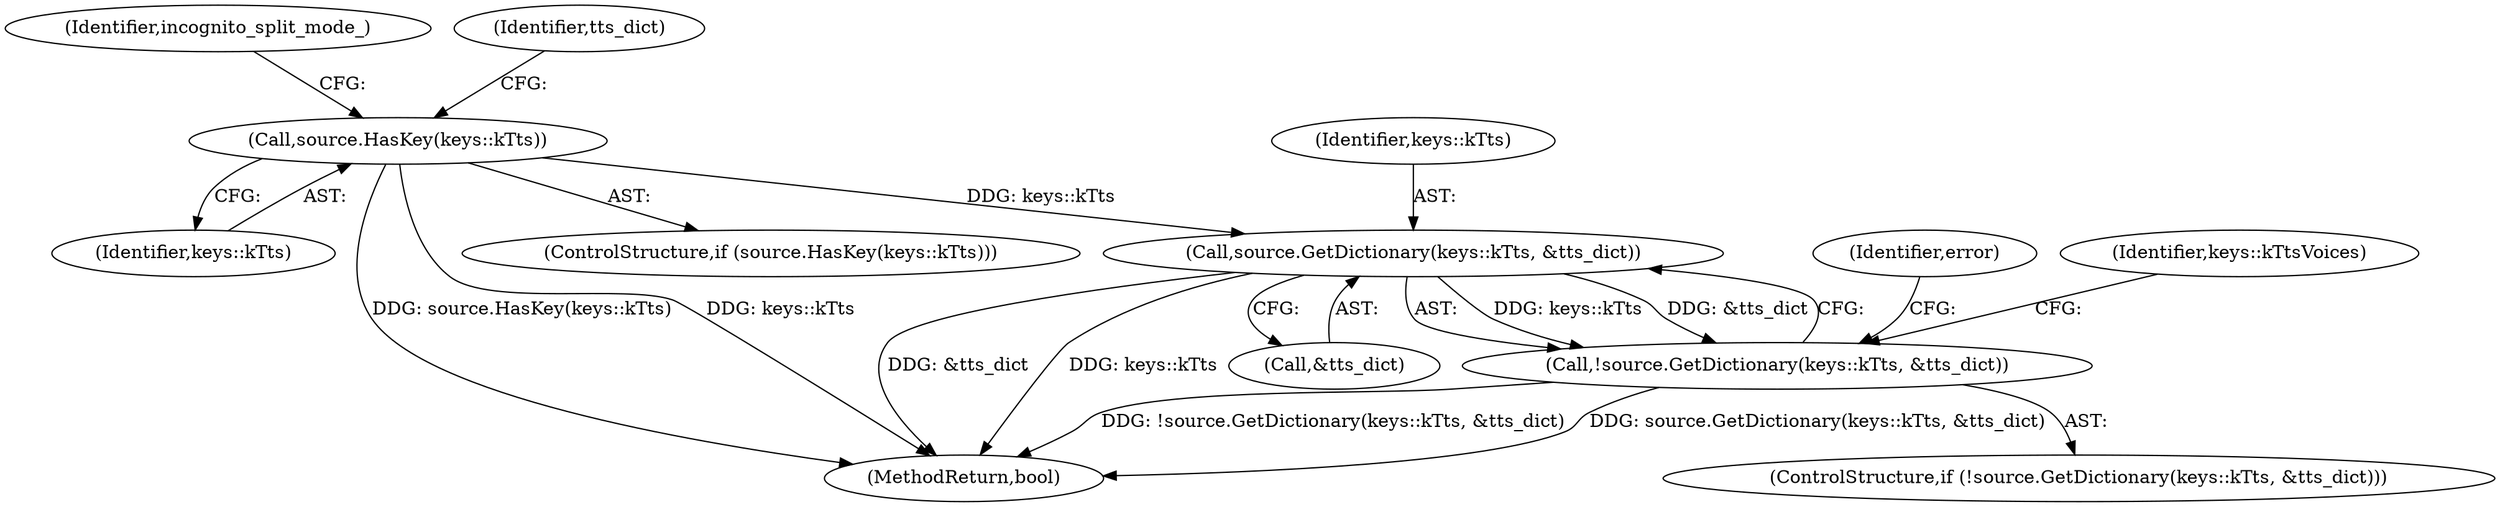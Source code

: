 digraph "0_Chrome_697cd7e2ce2535696f1b9e5cfb474cc36a734747@pointer" {
"1001806" [label="(Call,source.GetDictionary(keys::kTts, &tts_dict))"];
"1001797" [label="(Call,source.HasKey(keys::kTts))"];
"1001805" [label="(Call,!source.GetDictionary(keys::kTts, &tts_dict))"];
"1001813" [label="(Identifier,error)"];
"1001819" [label="(Identifier,keys::kTtsVoices)"];
"1001797" [label="(Call,source.HasKey(keys::kTts))"];
"1001945" [label="(Identifier,incognito_split_mode_)"];
"1001807" [label="(Identifier,keys::kTts)"];
"1001804" [label="(ControlStructure,if (!source.GetDictionary(keys::kTts, &tts_dict)))"];
"1001805" [label="(Call,!source.GetDictionary(keys::kTts, &tts_dict))"];
"1001798" [label="(Identifier,keys::kTts)"];
"1001806" [label="(Call,source.GetDictionary(keys::kTts, &tts_dict))"];
"1002005" [label="(MethodReturn,bool)"];
"1001808" [label="(Call,&tts_dict)"];
"1001802" [label="(Identifier,tts_dict)"];
"1001796" [label="(ControlStructure,if (source.HasKey(keys::kTts)))"];
"1001806" -> "1001805"  [label="AST: "];
"1001806" -> "1001808"  [label="CFG: "];
"1001807" -> "1001806"  [label="AST: "];
"1001808" -> "1001806"  [label="AST: "];
"1001805" -> "1001806"  [label="CFG: "];
"1001806" -> "1002005"  [label="DDG: &tts_dict"];
"1001806" -> "1002005"  [label="DDG: keys::kTts"];
"1001806" -> "1001805"  [label="DDG: keys::kTts"];
"1001806" -> "1001805"  [label="DDG: &tts_dict"];
"1001797" -> "1001806"  [label="DDG: keys::kTts"];
"1001797" -> "1001796"  [label="AST: "];
"1001797" -> "1001798"  [label="CFG: "];
"1001798" -> "1001797"  [label="AST: "];
"1001802" -> "1001797"  [label="CFG: "];
"1001945" -> "1001797"  [label="CFG: "];
"1001797" -> "1002005"  [label="DDG: source.HasKey(keys::kTts)"];
"1001797" -> "1002005"  [label="DDG: keys::kTts"];
"1001805" -> "1001804"  [label="AST: "];
"1001813" -> "1001805"  [label="CFG: "];
"1001819" -> "1001805"  [label="CFG: "];
"1001805" -> "1002005"  [label="DDG: !source.GetDictionary(keys::kTts, &tts_dict)"];
"1001805" -> "1002005"  [label="DDG: source.GetDictionary(keys::kTts, &tts_dict)"];
}
